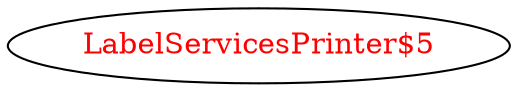 digraph dependencyGraph {
 concentrate=true;
 ranksep="2.0";
 rankdir="LR"; 
 splines="ortho";
"LabelServicesPrinter$5" [fontcolor="red"];
}